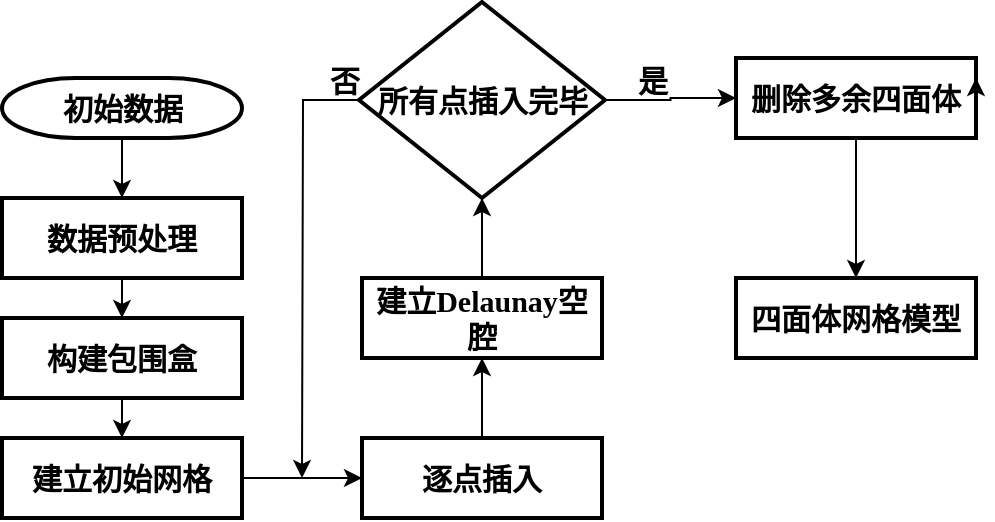 <mxfile version="14.5.1" type="github">
  <diagram id="6a731a19-8d31-9384-78a2-239565b7b9f0" name="Page-1">
    <mxGraphModel dx="1221" dy="645" grid="0" gridSize="10" guides="1" tooltips="1" connect="1" arrows="1" fold="1" page="1" pageScale="1" pageWidth="1169" pageHeight="827" background="#ffffff" math="0" shadow="0">
      <root>
        <mxCell id="0" />
        <mxCell id="1" parent="0" />
        <mxCell id="LXEXlDb97EJj2YN9v4Dp-57" value="" style="edgeStyle=orthogonalEdgeStyle;rounded=0;orthogonalLoop=1;jettySize=auto;html=1;fontStyle=1;fontFamily=Tahoma;fontSize=15;" edge="1" parent="1" source="2" target="LXEXlDb97EJj2YN9v4Dp-56">
          <mxGeometry relative="1" as="geometry" />
        </mxCell>
        <mxCell id="2" value="初始数据" style="shape=mxgraph.flowchart.terminator;strokeWidth=2;gradientColor=none;gradientDirection=north;fontStyle=1;html=1;fontFamily=Tahoma;fontSize=15;" parent="1" vertex="1">
          <mxGeometry x="260" y="60" width="120" height="30" as="geometry" />
        </mxCell>
        <mxCell id="LXEXlDb97EJj2YN9v4Dp-59" value="" style="edgeStyle=orthogonalEdgeStyle;rounded=0;orthogonalLoop=1;jettySize=auto;html=1;fontStyle=1;fontFamily=Tahoma;fontSize=15;" edge="1" parent="1" source="LXEXlDb97EJj2YN9v4Dp-56" target="LXEXlDb97EJj2YN9v4Dp-58">
          <mxGeometry relative="1" as="geometry" />
        </mxCell>
        <mxCell id="LXEXlDb97EJj2YN9v4Dp-56" value="数据预处理" style="whiteSpace=wrap;html=1;fontStyle=1;strokeWidth=2;gradientDirection=north;fontFamily=Tahoma;fontSize=15;" vertex="1" parent="1">
          <mxGeometry x="260" y="120" width="120" height="40" as="geometry" />
        </mxCell>
        <mxCell id="LXEXlDb97EJj2YN9v4Dp-61" value="" style="edgeStyle=orthogonalEdgeStyle;rounded=0;orthogonalLoop=1;jettySize=auto;html=1;fontStyle=1;fontFamily=Tahoma;fontSize=15;" edge="1" parent="1" source="LXEXlDb97EJj2YN9v4Dp-58" target="LXEXlDb97EJj2YN9v4Dp-60">
          <mxGeometry relative="1" as="geometry" />
        </mxCell>
        <mxCell id="LXEXlDb97EJj2YN9v4Dp-58" value="构建包围盒" style="whiteSpace=wrap;html=1;fontStyle=1;strokeWidth=2;gradientDirection=north;fontFamily=Tahoma;fontSize=15;" vertex="1" parent="1">
          <mxGeometry x="260" y="180" width="120" height="40" as="geometry" />
        </mxCell>
        <mxCell id="LXEXlDb97EJj2YN9v4Dp-63" value="" style="edgeStyle=orthogonalEdgeStyle;rounded=0;orthogonalLoop=1;jettySize=auto;html=1;fontStyle=1;fontFamily=Tahoma;fontSize=15;" edge="1" parent="1" source="LXEXlDb97EJj2YN9v4Dp-60" target="LXEXlDb97EJj2YN9v4Dp-62">
          <mxGeometry relative="1" as="geometry" />
        </mxCell>
        <mxCell id="LXEXlDb97EJj2YN9v4Dp-60" value="建立初始网格" style="whiteSpace=wrap;html=1;fontStyle=1;strokeWidth=2;gradientDirection=north;fontFamily=Tahoma;fontSize=15;" vertex="1" parent="1">
          <mxGeometry x="260" y="240" width="120" height="40" as="geometry" />
        </mxCell>
        <mxCell id="LXEXlDb97EJj2YN9v4Dp-65" value="" style="edgeStyle=orthogonalEdgeStyle;rounded=0;orthogonalLoop=1;jettySize=auto;html=1;fontStyle=1;fontFamily=Tahoma;fontSize=15;" edge="1" parent="1" source="LXEXlDb97EJj2YN9v4Dp-62" target="LXEXlDb97EJj2YN9v4Dp-64">
          <mxGeometry relative="1" as="geometry" />
        </mxCell>
        <mxCell id="LXEXlDb97EJj2YN9v4Dp-62" value="逐点插入" style="whiteSpace=wrap;html=1;fontStyle=1;strokeWidth=2;gradientDirection=north;fontFamily=Tahoma;fontSize=15;" vertex="1" parent="1">
          <mxGeometry x="440" y="240" width="120" height="40" as="geometry" />
        </mxCell>
        <mxCell id="LXEXlDb97EJj2YN9v4Dp-67" value="" style="edgeStyle=orthogonalEdgeStyle;rounded=0;orthogonalLoop=1;jettySize=auto;html=1;fontStyle=1;fontFamily=Tahoma;fontSize=15;" edge="1" parent="1" source="LXEXlDb97EJj2YN9v4Dp-64" target="LXEXlDb97EJj2YN9v4Dp-66">
          <mxGeometry relative="1" as="geometry" />
        </mxCell>
        <mxCell id="LXEXlDb97EJj2YN9v4Dp-64" value="建立Delaunay空腔" style="whiteSpace=wrap;html=1;fontStyle=1;strokeWidth=2;gradientDirection=north;fontFamily=Tahoma;fontSize=15;" vertex="1" parent="1">
          <mxGeometry x="440" y="160" width="120" height="40" as="geometry" />
        </mxCell>
        <mxCell id="LXEXlDb97EJj2YN9v4Dp-73" value="" style="edgeStyle=orthogonalEdgeStyle;rounded=0;orthogonalLoop=1;jettySize=auto;html=1;fontStyle=1;fontFamily=Tahoma;fontSize=15;" edge="1" parent="1" source="LXEXlDb97EJj2YN9v4Dp-66" target="LXEXlDb97EJj2YN9v4Dp-72">
          <mxGeometry relative="1" as="geometry" />
        </mxCell>
        <mxCell id="LXEXlDb97EJj2YN9v4Dp-81" style="edgeStyle=orthogonalEdgeStyle;rounded=0;orthogonalLoop=1;jettySize=auto;html=1;exitX=0;exitY=0.5;exitDx=0;exitDy=0;fontFamily=Tahoma;fontSize=15;" edge="1" parent="1" source="LXEXlDb97EJj2YN9v4Dp-66">
          <mxGeometry relative="1" as="geometry">
            <mxPoint x="410" y="260" as="targetPoint" />
          </mxGeometry>
        </mxCell>
        <mxCell id="LXEXlDb97EJj2YN9v4Dp-66" value="所有点插入完毕" style="rhombus;whiteSpace=wrap;html=1;fontStyle=1;strokeWidth=2;gradientDirection=north;fontFamily=Tahoma;fontSize=15;" vertex="1" parent="1">
          <mxGeometry x="438.5" y="22" width="123" height="98" as="geometry" />
        </mxCell>
        <mxCell id="LXEXlDb97EJj2YN9v4Dp-75" value="" style="edgeStyle=orthogonalEdgeStyle;rounded=0;orthogonalLoop=1;jettySize=auto;html=1;fontStyle=1;fontFamily=Tahoma;fontSize=15;" edge="1" parent="1" source="LXEXlDb97EJj2YN9v4Dp-72" target="LXEXlDb97EJj2YN9v4Dp-74">
          <mxGeometry relative="1" as="geometry" />
        </mxCell>
        <mxCell id="LXEXlDb97EJj2YN9v4Dp-74" value="四面体网格模型" style="whiteSpace=wrap;html=1;fontStyle=1;strokeWidth=2;gradientDirection=north;fontFamily=Tahoma;fontSize=15;" vertex="1" parent="1">
          <mxGeometry x="627" y="160" width="120" height="40" as="geometry" />
        </mxCell>
        <mxCell id="LXEXlDb97EJj2YN9v4Dp-72" value="删除多余四面体" style="whiteSpace=wrap;html=1;fontStyle=1;strokeWidth=2;gradientDirection=north;fontFamily=Tahoma;fontSize=15;" vertex="1" parent="1">
          <mxGeometry x="627" y="50" width="120" height="40" as="geometry" />
        </mxCell>
        <mxCell id="LXEXlDb97EJj2YN9v4Dp-82" value="否" style="text;html=1;align=center;verticalAlign=middle;resizable=0;points=[];autosize=1;fontStyle=1;fontFamily=Tahoma;fontSize=15;" vertex="1" parent="1">
          <mxGeometry x="418" y="50" width="25" height="22" as="geometry" />
        </mxCell>
        <mxCell id="LXEXlDb97EJj2YN9v4Dp-83" value="是" style="text;html=1;align=center;verticalAlign=middle;resizable=0;points=[];autosize=1;fontStyle=1;fontFamily=Tahoma;fontSize=15;" vertex="1" parent="1">
          <mxGeometry x="572" y="50" width="25" height="22" as="geometry" />
        </mxCell>
        <mxCell id="LXEXlDb97EJj2YN9v4Dp-85" style="edgeStyle=orthogonalEdgeStyle;rounded=0;orthogonalLoop=1;jettySize=auto;html=1;exitX=1;exitY=0.5;exitDx=0;exitDy=0;entryX=1;entryY=0.25;entryDx=0;entryDy=0;fontFamily=Tahoma;fontSize=15;" edge="1" parent="1" source="LXEXlDb97EJj2YN9v4Dp-72" target="LXEXlDb97EJj2YN9v4Dp-72">
          <mxGeometry relative="1" as="geometry" />
        </mxCell>
      </root>
    </mxGraphModel>
  </diagram>
</mxfile>
